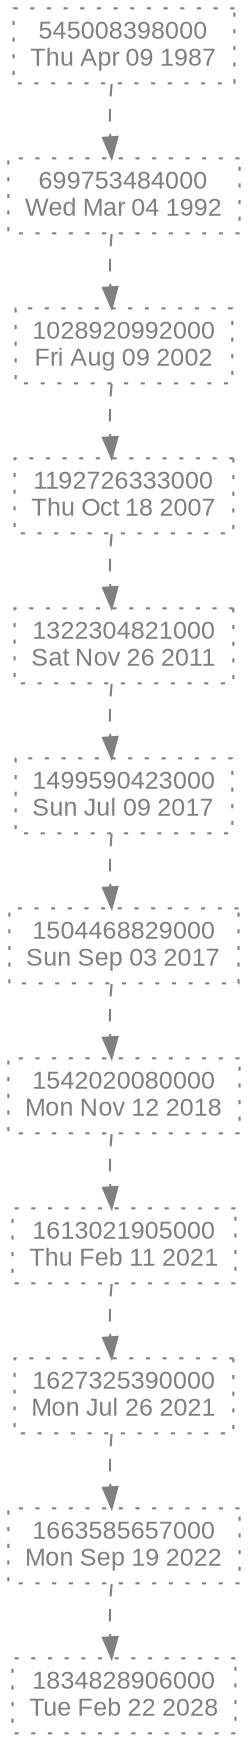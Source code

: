 digraph {
    node [fontname="Arial"; fontsize="12";];
    edge [fontname="Arial"; fontsize="12";];
    bgcolor="transparent";
    comment=" ";
    fontname="Arial";
    fontsize="12";
    rankdir="TD";
    ranksep="0.5";
    1 [class="event td408927559ee23e3 td2def5209db8e1c9"; color="#808080FF"; fontcolor="#808080FF"; id="Z1987-04-09-0"; label=<545008398000<BR ALIGN="CENTER"/>Thu Apr 09 1987>; penwidth="1"; shape="box"; style="dotted"; tooltip="";];
    2 [class="event td408927559ee23e3"; color="#808080FF"; fontcolor="#808080FF"; id="Z1992-03-04-0"; label=<699753484000<BR ALIGN="CENTER"/>Wed Mar 04 1992>; penwidth="1"; shape="box"; style="dotted"; tooltip="";];
    3 [class="event td408927559ee23e3"; color="#808080FF"; fontcolor="#808080FF"; id="Z2002-08-09-0"; label=<1028920992000<BR ALIGN="CENTER"/>Fri Aug 09 2002>; penwidth="1"; shape="box"; style="dotted"; tooltip="";];
    4 [class="event td408927559ee23e3"; color="#808080FF"; fontcolor="#808080FF"; id="Z2007-10-18-0"; label=<1192726333000<BR ALIGN="CENTER"/>Thu Oct 18 2007>; penwidth="1"; shape="box"; style="dotted"; tooltip="";];
    5 [class="event td408927559ee23e3"; color="#808080FF"; fontcolor="#808080FF"; id="Z2011-11-26-0"; label=<1322304821000<BR ALIGN="CENTER"/>Sat Nov 26 2011>; penwidth="1"; shape="box"; style="dotted"; tooltip="";];
    6 [class="event td408927559ee23e3"; color="#808080FF"; fontcolor="#808080FF"; id="Z2017-07-09-0"; label=<1499590423000<BR ALIGN="CENTER"/>Sun Jul 09 2017>; penwidth="1"; shape="box"; style="dotted"; tooltip="";];
    7 [class="event td408927559ee23e3"; color="#808080FF"; fontcolor="#808080FF"; id="Z2017-09-03-0"; label=<1504468829000<BR ALIGN="CENTER"/>Sun Sep 03 2017>; penwidth="1"; shape="box"; style="dotted"; tooltip="";];
    8 [class="event td408927559ee23e3"; color="#808080FF"; fontcolor="#808080FF"; id="Z2018-11-12-0"; label=<1542020080000<BR ALIGN="CENTER"/>Mon Nov 12 2018>; penwidth="1"; shape="box"; style="dotted"; tooltip="";];
    9 [class="event td408927559ee23e3"; color="#808080FF"; fontcolor="#808080FF"; id="Z2021-02-11-0"; label=<1613021905000<BR ALIGN="CENTER"/>Thu Feb 11 2021>; penwidth="1"; shape="box"; style="dotted"; tooltip="";];
    10 [class="event td408927559ee23e3"; color="#808080FF"; fontcolor="#808080FF"; id="Z2021-07-26-0"; label=<1627325390000<BR ALIGN="CENTER"/>Mon Jul 26 2021>; penwidth="1"; shape="box"; style="dotted"; tooltip="";];
    11 [class="event td408927559ee23e3"; color="#808080FF"; fontcolor="#808080FF"; id="Z2022-09-19-0"; label=<1663585657000<BR ALIGN="CENTER"/>Mon Sep 19 2022>; penwidth="1"; shape="box"; style="dotted"; tooltip="";];
    12 [class="event td408927559ee23e3"; color="#808080FF"; fontcolor="#808080FF"; id="Z2028-02-22-0"; label=<1834828906000<BR ALIGN="CENTER"/>Tue Feb 22 2028>; penwidth="1"; shape="box"; style="dotted"; tooltip="";];
    1 -> 2 [color="#808080FF"; label=""; penwidth="1"; style="dashed"; tooltip="";];
    2 -> 3 [color="#808080FF"; label=""; penwidth="1"; style="dashed"; tooltip="";];
    3 -> 4 [color="#808080FF"; label=""; penwidth="1"; style="dashed"; tooltip="";];
    4 -> 5 [color="#808080FF"; label=""; penwidth="1"; style="dashed"; tooltip="";];
    5 -> 6 [color="#808080FF"; label=""; penwidth="1"; style="dashed"; tooltip="";];
    6 -> 7 [color="#808080FF"; label=""; penwidth="1"; style="dashed"; tooltip="";];
    7 -> 8 [color="#808080FF"; label=""; penwidth="1"; style="dashed"; tooltip="";];
    8 -> 9 [color="#808080FF"; label=""; penwidth="1"; style="dashed"; tooltip="";];
    9 -> 10 [color="#808080FF"; label=""; penwidth="1"; style="dashed"; tooltip="";];
    10 -> 11 [color="#808080FF"; label=""; penwidth="1"; style="dashed"; tooltip="";];
    11 -> 12 [color="#808080FF"; label=""; penwidth="1"; style="dashed"; tooltip="";];
    1 -> 2 [style="invis";];
    2 -> 3 [style="invis";];
    3 -> 4 [style="invis";];
    4 -> 5 [style="invis";];
    5 -> 6 [style="invis";];
    6 -> 7 [style="invis";];
    7 -> 8 [style="invis";];
    8 -> 9 [style="invis";];
    9 -> 10 [style="invis";];
    10 -> 11 [style="invis";];
    11 -> 12 [style="invis";];
}